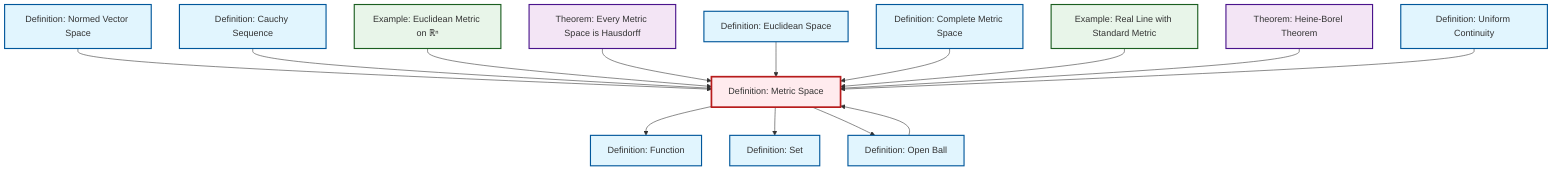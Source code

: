 graph TD
    classDef definition fill:#e1f5fe,stroke:#01579b,stroke-width:2px
    classDef theorem fill:#f3e5f5,stroke:#4a148c,stroke-width:2px
    classDef axiom fill:#fff3e0,stroke:#e65100,stroke-width:2px
    classDef example fill:#e8f5e9,stroke:#1b5e20,stroke-width:2px
    classDef current fill:#ffebee,stroke:#b71c1c,stroke-width:3px
    thm-metric-hausdorff["Theorem: Every Metric Space is Hausdorff"]:::theorem
    def-function["Definition: Function"]:::definition
    ex-euclidean-metric["Example: Euclidean Metric on ℝⁿ"]:::example
    def-metric-space["Definition: Metric Space"]:::definition
    def-open-ball["Definition: Open Ball"]:::definition
    def-cauchy-sequence["Definition: Cauchy Sequence"]:::definition
    def-set["Definition: Set"]:::definition
    def-euclidean-space["Definition: Euclidean Space"]:::definition
    def-complete-metric-space["Definition: Complete Metric Space"]:::definition
    thm-heine-borel["Theorem: Heine-Borel Theorem"]:::theorem
    ex-real-line-metric["Example: Real Line with Standard Metric"]:::example
    def-normed-vector-space["Definition: Normed Vector Space"]:::definition
    def-uniform-continuity["Definition: Uniform Continuity"]:::definition
    def-open-ball --> def-metric-space
    def-normed-vector-space --> def-metric-space
    def-cauchy-sequence --> def-metric-space
    ex-euclidean-metric --> def-metric-space
    thm-metric-hausdorff --> def-metric-space
    def-euclidean-space --> def-metric-space
    def-complete-metric-space --> def-metric-space
    ex-real-line-metric --> def-metric-space
    def-metric-space --> def-function
    def-metric-space --> def-set
    thm-heine-borel --> def-metric-space
    def-metric-space --> def-open-ball
    def-uniform-continuity --> def-metric-space
    class def-metric-space current